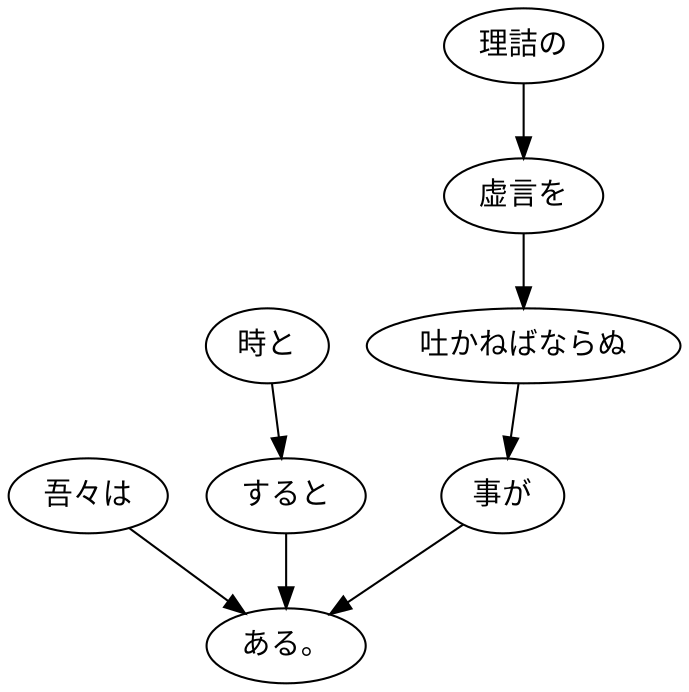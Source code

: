 digraph graph701 {
	node0 [label="吾々は"];
	node1 [label="時と"];
	node2 [label="すると"];
	node3 [label="理詰の"];
	node4 [label="虚言を"];
	node5 [label="吐かねばならぬ"];
	node6 [label="事が"];
	node7 [label="ある。"];
	node0 -> node7;
	node1 -> node2;
	node2 -> node7;
	node3 -> node4;
	node4 -> node5;
	node5 -> node6;
	node6 -> node7;
}
